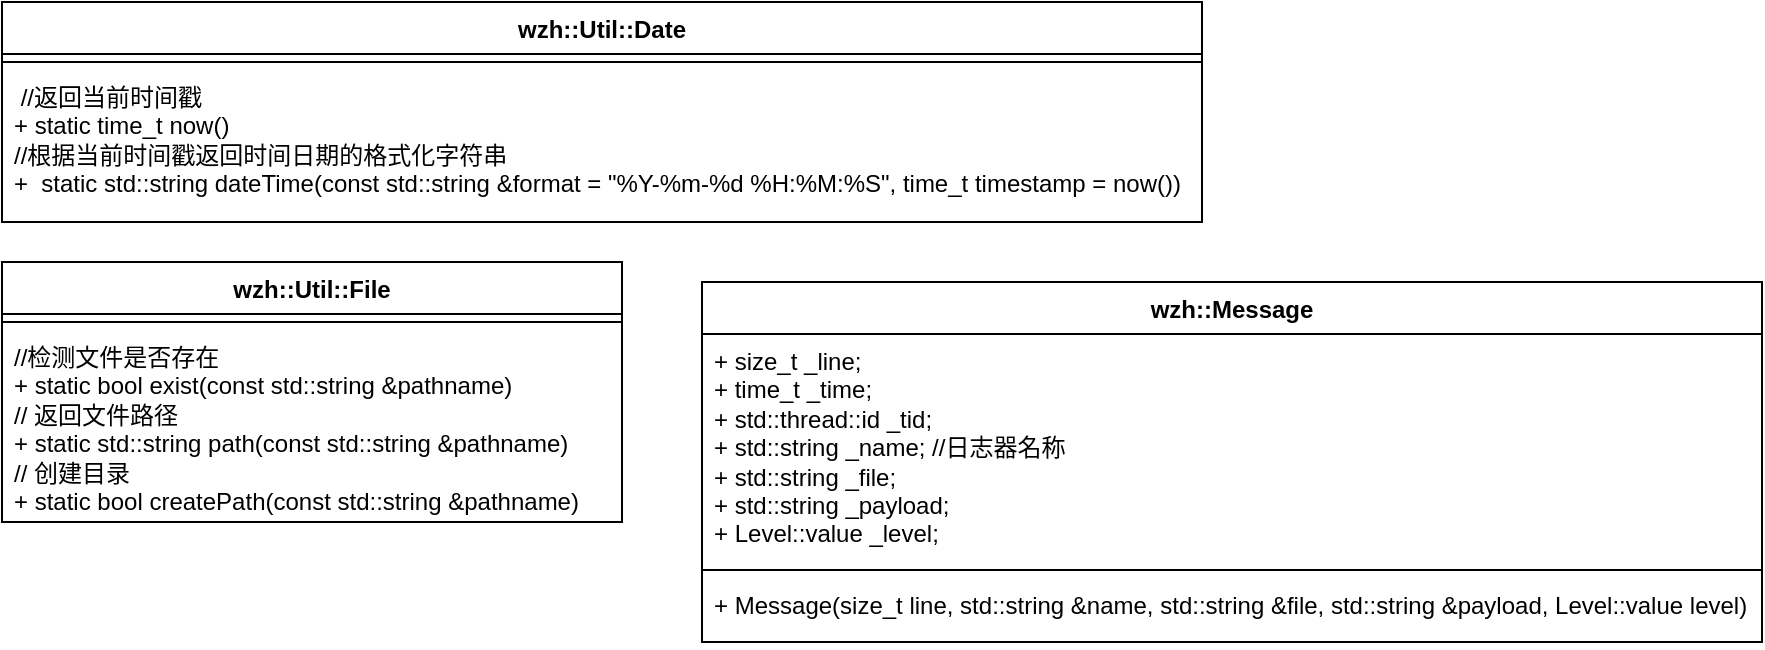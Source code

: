 <mxfile version="27.1.6">
  <diagram name="Page-1" id="0783ab3e-0a74-02c8-0abd-f7b4e66b4bec">
    <mxGraphModel dx="1833" dy="1644" grid="1" gridSize="10" guides="1" tooltips="1" connect="1" arrows="1" fold="1" page="1" pageScale="1" pageWidth="850" pageHeight="1100" background="none" math="0" shadow="0">
      <root>
        <mxCell id="0" />
        <mxCell id="1" parent="0" />
        <mxCell id="A5cPuoOQGIZ8REnbMsVx-27" value="wzh::Util::Date" style="swimlane;fontStyle=1;align=center;verticalAlign=top;childLayout=stackLayout;horizontal=1;startSize=26;horizontalStack=0;resizeParent=1;resizeParentMax=0;resizeLast=0;collapsible=1;marginBottom=0;whiteSpace=wrap;html=1;" vertex="1" parent="1">
          <mxGeometry x="-140" y="-20" width="600" height="110" as="geometry" />
        </mxCell>
        <mxCell id="A5cPuoOQGIZ8REnbMsVx-29" value="" style="line;strokeWidth=1;fillColor=none;align=left;verticalAlign=middle;spacingTop=-1;spacingLeft=3;spacingRight=3;rotatable=0;labelPosition=right;points=[];portConstraint=eastwest;strokeColor=inherit;" vertex="1" parent="A5cPuoOQGIZ8REnbMsVx-27">
          <mxGeometry y="26" width="600" height="8" as="geometry" />
        </mxCell>
        <mxCell id="A5cPuoOQGIZ8REnbMsVx-30" value="&lt;div&gt;&amp;nbsp;//返回当前时间戳&lt;/div&gt;&lt;div&gt;+&amp;nbsp;static time_t now()&lt;/div&gt;&lt;div&gt;//根据当前时间戳返回时间日期的格式化字符串&lt;/div&gt;&lt;div&gt;+&amp;nbsp;&amp;nbsp;static std::string dateTime(const std::string &amp;amp;format = &quot;%Y-%m-%d %H:%M:%S&quot;, time_t timestamp = now())&lt;/div&gt;" style="text;align=left;verticalAlign=top;spacingLeft=4;spacingRight=4;overflow=hidden;rotatable=0;points=[[0,0.5],[1,0.5]];portConstraint=eastwest;whiteSpace=wrap;html=1;" vertex="1" parent="A5cPuoOQGIZ8REnbMsVx-27">
          <mxGeometry y="34" width="600" height="76" as="geometry" />
        </mxCell>
        <mxCell id="A5cPuoOQGIZ8REnbMsVx-39" value="wzh::Util::File" style="swimlane;fontStyle=1;align=center;verticalAlign=top;childLayout=stackLayout;horizontal=1;startSize=26;horizontalStack=0;resizeParent=1;resizeParentMax=0;resizeLast=0;collapsible=1;marginBottom=0;whiteSpace=wrap;html=1;" vertex="1" parent="1">
          <mxGeometry x="-140" y="110" width="310" height="130" as="geometry" />
        </mxCell>
        <mxCell id="A5cPuoOQGIZ8REnbMsVx-41" value="" style="line;strokeWidth=1;fillColor=none;align=left;verticalAlign=middle;spacingTop=-1;spacingLeft=3;spacingRight=3;rotatable=0;labelPosition=right;points=[];portConstraint=eastwest;strokeColor=inherit;" vertex="1" parent="A5cPuoOQGIZ8REnbMsVx-39">
          <mxGeometry y="26" width="310" height="8" as="geometry" />
        </mxCell>
        <mxCell id="A5cPuoOQGIZ8REnbMsVx-42" value="//检测文件是否存在&lt;div&gt;+&amp;nbsp;static bool exist(const std::string &amp;amp;pathname)&lt;/div&gt;&lt;div&gt;// 返回文件路径&lt;/div&gt;&lt;div&gt;+&amp;nbsp;static std::string path(const std::string &amp;amp;pathname)&lt;/div&gt;&lt;div&gt;// 创建目录&amp;nbsp;&lt;/div&gt;&lt;div&gt;+&amp;nbsp;static bool createPath(const std::string &amp;amp;pathname)&lt;/div&gt;" style="text;strokeColor=none;fillColor=none;align=left;verticalAlign=top;spacingLeft=4;spacingRight=4;overflow=hidden;rotatable=0;points=[[0,0.5],[1,0.5]];portConstraint=eastwest;whiteSpace=wrap;html=1;" vertex="1" parent="A5cPuoOQGIZ8REnbMsVx-39">
          <mxGeometry y="34" width="310" height="96" as="geometry" />
        </mxCell>
        <mxCell id="A5cPuoOQGIZ8REnbMsVx-43" value="wzh::Message" style="swimlane;fontStyle=1;align=center;verticalAlign=top;childLayout=stackLayout;horizontal=1;startSize=26;horizontalStack=0;resizeParent=1;resizeParentMax=0;resizeLast=0;collapsible=1;marginBottom=0;whiteSpace=wrap;html=1;" vertex="1" parent="1">
          <mxGeometry x="210" y="120" width="530" height="180" as="geometry" />
        </mxCell>
        <mxCell id="A5cPuoOQGIZ8REnbMsVx-44" value="&lt;div&gt;+ size_t _line;&lt;/div&gt;&lt;div&gt;+ time_t _time;&lt;/div&gt;&lt;div&gt;+ std::thread::id _tid;&lt;/div&gt;&lt;div&gt;+ std::string _name; //日志器名称&lt;/div&gt;&lt;div&gt;+ std::string _file;&lt;/div&gt;&lt;div&gt;+ std::string _payload;&lt;/div&gt;&lt;div&gt;+ Level::value _level;&lt;/div&gt;" style="text;strokeColor=none;fillColor=none;align=left;verticalAlign=top;spacingLeft=4;spacingRight=4;overflow=hidden;rotatable=0;points=[[0,0.5],[1,0.5]];portConstraint=eastwest;whiteSpace=wrap;html=1;" vertex="1" parent="A5cPuoOQGIZ8REnbMsVx-43">
          <mxGeometry y="26" width="530" height="114" as="geometry" />
        </mxCell>
        <mxCell id="A5cPuoOQGIZ8REnbMsVx-45" value="" style="line;strokeWidth=1;fillColor=none;align=left;verticalAlign=middle;spacingTop=-1;spacingLeft=3;spacingRight=3;rotatable=0;labelPosition=right;points=[];portConstraint=eastwest;strokeColor=inherit;" vertex="1" parent="A5cPuoOQGIZ8REnbMsVx-43">
          <mxGeometry y="140" width="530" height="8" as="geometry" />
        </mxCell>
        <mxCell id="A5cPuoOQGIZ8REnbMsVx-46" value="+&amp;nbsp;&lt;span style=&quot;background-color: transparent;&quot;&gt;Message(size_t line, std::string &amp;amp;name, std::string &amp;amp;file,&amp;nbsp;&lt;/span&gt;&lt;span style=&quot;background-color: transparent; color: light-dark(rgb(0, 0, 0), rgb(255, 255, 255));&quot;&gt;std::string &amp;amp;payload, Level::value level)&lt;/span&gt;" style="text;strokeColor=none;fillColor=none;align=left;verticalAlign=top;spacingLeft=4;spacingRight=4;overflow=hidden;rotatable=0;points=[[0,0.5],[1,0.5]];portConstraint=eastwest;whiteSpace=wrap;html=1;" vertex="1" parent="A5cPuoOQGIZ8REnbMsVx-43">
          <mxGeometry y="148" width="530" height="32" as="geometry" />
        </mxCell>
      </root>
    </mxGraphModel>
  </diagram>
</mxfile>
